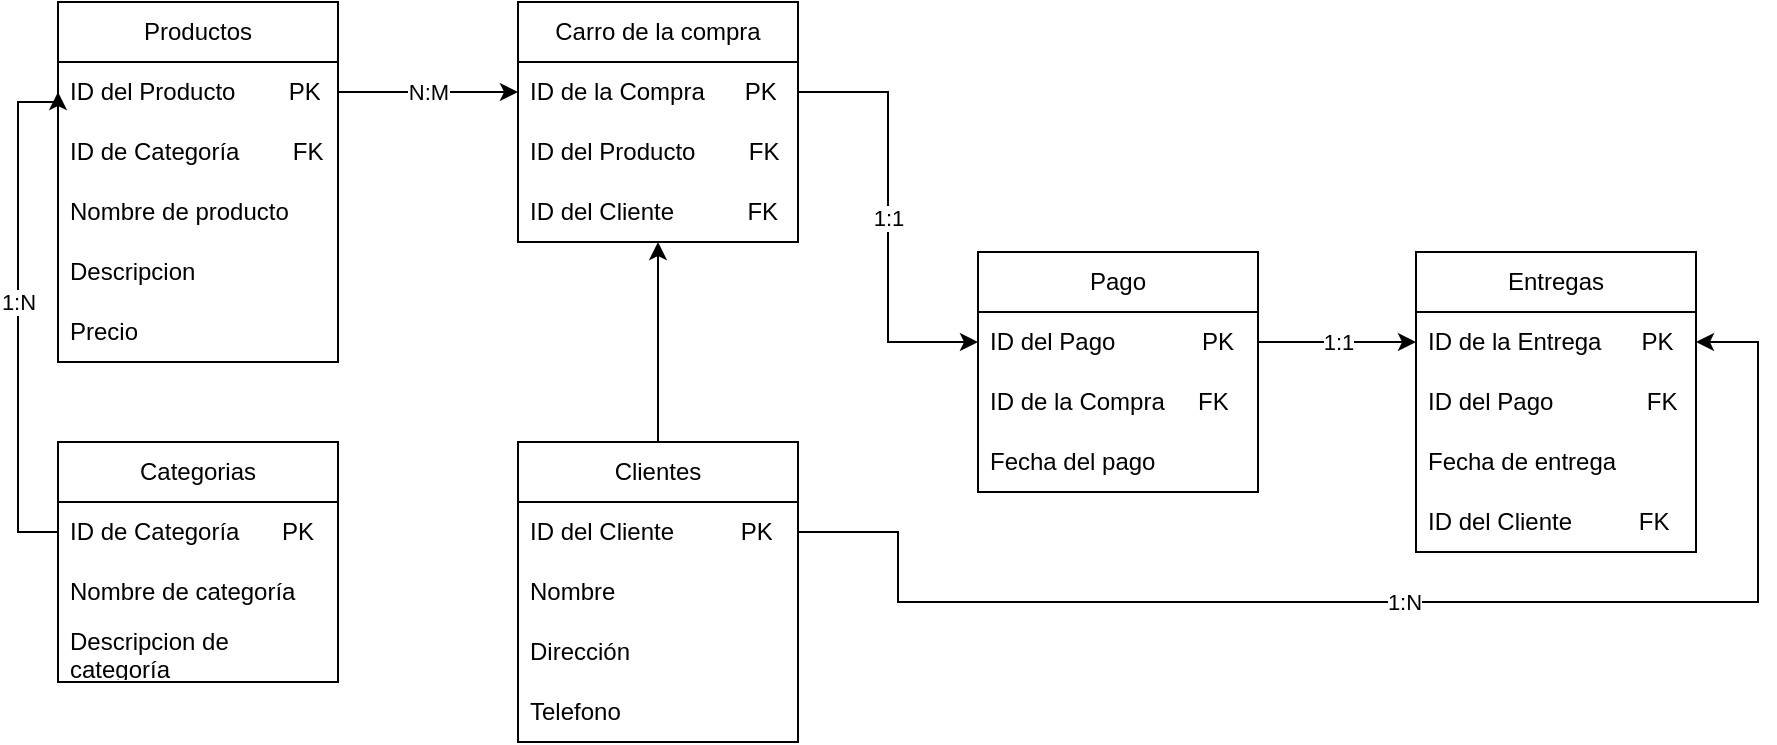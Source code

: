 <mxfile version="21.1.5" type="github">
  <diagram name="Página-1" id="9ZS-Jl-BbvdF4fHM1z0S">
    <mxGraphModel dx="1434" dy="782" grid="1" gridSize="10" guides="1" tooltips="1" connect="1" arrows="1" fold="1" page="1" pageScale="1" pageWidth="827" pageHeight="1169" math="0" shadow="0">
      <root>
        <mxCell id="0" />
        <mxCell id="1" parent="0" />
        <mxCell id="hvve4yksU9IOmXk8yyJ8-1" value="Categorias" style="swimlane;fontStyle=0;childLayout=stackLayout;horizontal=1;startSize=30;horizontalStack=0;resizeParent=1;resizeParentMax=0;resizeLast=0;collapsible=1;marginBottom=0;whiteSpace=wrap;html=1;" parent="1" vertex="1">
          <mxGeometry x="70" y="330" width="140" height="120" as="geometry" />
        </mxCell>
        <mxCell id="hvve4yksU9IOmXk8yyJ8-2" value="ID de Categoría" style="text;strokeColor=none;fillColor=none;align=left;verticalAlign=middle;spacingLeft=4;spacingRight=4;overflow=hidden;points=[[0,0.5],[1,0.5]];portConstraint=eastwest;rotatable=0;whiteSpace=wrap;html=1;" parent="hvve4yksU9IOmXk8yyJ8-1" vertex="1">
          <mxGeometry y="30" width="140" height="30" as="geometry" />
        </mxCell>
        <mxCell id="hvve4yksU9IOmXk8yyJ8-3" value="Nombre de categoría" style="text;strokeColor=none;fillColor=none;align=left;verticalAlign=middle;spacingLeft=4;spacingRight=4;overflow=hidden;points=[[0,0.5],[1,0.5]];portConstraint=eastwest;rotatable=0;whiteSpace=wrap;html=1;" parent="hvve4yksU9IOmXk8yyJ8-1" vertex="1">
          <mxGeometry y="60" width="140" height="30" as="geometry" />
        </mxCell>
        <mxCell id="hvve4yksU9IOmXk8yyJ8-4" value="Descripcion de categoría" style="text;strokeColor=none;fillColor=none;align=left;verticalAlign=middle;spacingLeft=4;spacingRight=4;overflow=hidden;points=[[0,0.5],[1,0.5]];portConstraint=eastwest;rotatable=0;whiteSpace=wrap;html=1;" parent="hvve4yksU9IOmXk8yyJ8-1" vertex="1">
          <mxGeometry y="90" width="140" height="30" as="geometry" />
        </mxCell>
        <mxCell id="hvve4yksU9IOmXk8yyJ8-5" value="Carro de la compra" style="swimlane;fontStyle=0;childLayout=stackLayout;horizontal=1;startSize=30;horizontalStack=0;resizeParent=1;resizeParentMax=0;resizeLast=0;collapsible=1;marginBottom=0;whiteSpace=wrap;html=1;" parent="1" vertex="1">
          <mxGeometry x="300" y="110" width="140" height="120" as="geometry" />
        </mxCell>
        <mxCell id="hvve4yksU9IOmXk8yyJ8-6" value="ID de la Compra&amp;nbsp;&amp;nbsp;&amp;nbsp;&amp;nbsp;&amp;nbsp; PK" style="text;strokeColor=none;fillColor=none;align=left;verticalAlign=middle;spacingLeft=4;spacingRight=4;overflow=hidden;points=[[0,0.5],[1,0.5]];portConstraint=eastwest;rotatable=0;whiteSpace=wrap;html=1;" parent="hvve4yksU9IOmXk8yyJ8-5" vertex="1">
          <mxGeometry y="30" width="140" height="30" as="geometry" />
        </mxCell>
        <mxCell id="hvve4yksU9IOmXk8yyJ8-56" value="ID del Producto&amp;nbsp;&amp;nbsp;&amp;nbsp;&amp;nbsp;&amp;nbsp;&amp;nbsp;&amp;nbsp; FK" style="text;strokeColor=none;fillColor=none;align=left;verticalAlign=middle;spacingLeft=4;spacingRight=4;overflow=hidden;points=[[0,0.5],[1,0.5]];portConstraint=eastwest;rotatable=0;whiteSpace=wrap;html=1;" parent="hvve4yksU9IOmXk8yyJ8-5" vertex="1">
          <mxGeometry y="60" width="140" height="30" as="geometry" />
        </mxCell>
        <mxCell id="hvve4yksU9IOmXk8yyJ8-7" value="ID del Cliente&amp;nbsp;&amp;nbsp;&amp;nbsp;&amp;nbsp;&amp;nbsp;&amp;nbsp;&amp;nbsp;&amp;nbsp;&amp;nbsp;&amp;nbsp; FK" style="text;strokeColor=none;fillColor=none;align=left;verticalAlign=middle;spacingLeft=4;spacingRight=4;overflow=hidden;points=[[0,0.5],[1,0.5]];portConstraint=eastwest;rotatable=0;whiteSpace=wrap;html=1;" parent="hvve4yksU9IOmXk8yyJ8-5" vertex="1">
          <mxGeometry y="90" width="140" height="30" as="geometry" />
        </mxCell>
        <mxCell id="hvve4yksU9IOmXk8yyJ8-9" value="Entregas" style="swimlane;fontStyle=0;childLayout=stackLayout;horizontal=1;startSize=30;horizontalStack=0;resizeParent=1;resizeParentMax=0;resizeLast=0;collapsible=1;marginBottom=0;whiteSpace=wrap;html=1;" parent="1" vertex="1">
          <mxGeometry x="749" y="235" width="140" height="150" as="geometry" />
        </mxCell>
        <mxCell id="hvve4yksU9IOmXk8yyJ8-10" value="ID de la Entrega&amp;nbsp;&amp;nbsp;&amp;nbsp;&amp;nbsp;&amp;nbsp; PK" style="text;strokeColor=none;fillColor=none;align=left;verticalAlign=middle;spacingLeft=4;spacingRight=4;overflow=hidden;points=[[0,0.5],[1,0.5]];portConstraint=eastwest;rotatable=0;whiteSpace=wrap;html=1;" parent="hvve4yksU9IOmXk8yyJ8-9" vertex="1">
          <mxGeometry y="30" width="140" height="30" as="geometry" />
        </mxCell>
        <mxCell id="hvve4yksU9IOmXk8yyJ8-45" value="ID del Pago&amp;nbsp;&amp;nbsp;&amp;nbsp;&amp;nbsp;&amp;nbsp;&amp;nbsp;&amp;nbsp;&amp;nbsp;&amp;nbsp;&amp;nbsp;&amp;nbsp;&amp;nbsp;&amp;nbsp; FK" style="text;strokeColor=none;fillColor=none;align=left;verticalAlign=middle;spacingLeft=4;spacingRight=4;overflow=hidden;points=[[0,0.5],[1,0.5]];portConstraint=eastwest;rotatable=0;whiteSpace=wrap;html=1;" parent="hvve4yksU9IOmXk8yyJ8-9" vertex="1">
          <mxGeometry y="60" width="140" height="30" as="geometry" />
        </mxCell>
        <mxCell id="hvve4yksU9IOmXk8yyJ8-12" value="Fecha de entrega" style="text;strokeColor=none;fillColor=none;align=left;verticalAlign=middle;spacingLeft=4;spacingRight=4;overflow=hidden;points=[[0,0.5],[1,0.5]];portConstraint=eastwest;rotatable=0;whiteSpace=wrap;html=1;" parent="hvve4yksU9IOmXk8yyJ8-9" vertex="1">
          <mxGeometry y="90" width="140" height="30" as="geometry" />
        </mxCell>
        <mxCell id="hvve4yksU9IOmXk8yyJ8-11" value="ID del Cliente&amp;nbsp;&amp;nbsp;&amp;nbsp;&amp;nbsp;&amp;nbsp;&amp;nbsp;&amp;nbsp;&amp;nbsp;&amp;nbsp; FK" style="text;strokeColor=none;fillColor=none;align=left;verticalAlign=middle;spacingLeft=4;spacingRight=4;overflow=hidden;points=[[0,0.5],[1,0.5]];portConstraint=eastwest;rotatable=0;whiteSpace=wrap;html=1;" parent="hvve4yksU9IOmXk8yyJ8-9" vertex="1">
          <mxGeometry y="120" width="140" height="30" as="geometry" />
        </mxCell>
        <mxCell id="hvve4yksU9IOmXk8yyJ8-29" style="edgeStyle=orthogonalEdgeStyle;rounded=0;orthogonalLoop=1;jettySize=auto;html=1;entryX=0.5;entryY=1;entryDx=0;entryDy=0;" parent="1" source="hvve4yksU9IOmXk8yyJ8-13" target="hvve4yksU9IOmXk8yyJ8-5" edge="1">
          <mxGeometry relative="1" as="geometry" />
        </mxCell>
        <mxCell id="hvve4yksU9IOmXk8yyJ8-13" value="Clientes" style="swimlane;fontStyle=0;childLayout=stackLayout;horizontal=1;startSize=30;horizontalStack=0;resizeParent=1;resizeParentMax=0;resizeLast=0;collapsible=1;marginBottom=0;whiteSpace=wrap;html=1;" parent="1" vertex="1">
          <mxGeometry x="300" y="330" width="140" height="150" as="geometry" />
        </mxCell>
        <mxCell id="hvve4yksU9IOmXk8yyJ8-14" value="ID del Cliente&amp;nbsp;&amp;nbsp;&amp;nbsp;&amp;nbsp;&amp;nbsp;&amp;nbsp;&amp;nbsp;&amp;nbsp;&amp;nbsp; PK" style="text;strokeColor=none;fillColor=none;align=left;verticalAlign=middle;spacingLeft=4;spacingRight=4;overflow=hidden;points=[[0,0.5],[1,0.5]];portConstraint=eastwest;rotatable=0;whiteSpace=wrap;html=1;" parent="hvve4yksU9IOmXk8yyJ8-13" vertex="1">
          <mxGeometry y="30" width="140" height="30" as="geometry" />
        </mxCell>
        <mxCell id="hvve4yksU9IOmXk8yyJ8-15" value="Nombre&lt;span style=&quot;white-space: pre;&quot;&gt; &lt;/span&gt;" style="text;strokeColor=none;fillColor=none;align=left;verticalAlign=middle;spacingLeft=4;spacingRight=4;overflow=hidden;points=[[0,0.5],[1,0.5]];portConstraint=eastwest;rotatable=0;whiteSpace=wrap;html=1;" parent="hvve4yksU9IOmXk8yyJ8-13" vertex="1">
          <mxGeometry y="60" width="140" height="30" as="geometry" />
        </mxCell>
        <mxCell id="hvve4yksU9IOmXk8yyJ8-25" value="Dirección" style="text;strokeColor=none;fillColor=none;align=left;verticalAlign=middle;spacingLeft=4;spacingRight=4;overflow=hidden;points=[[0,0.5],[1,0.5]];portConstraint=eastwest;rotatable=0;whiteSpace=wrap;html=1;" parent="hvve4yksU9IOmXk8yyJ8-13" vertex="1">
          <mxGeometry y="90" width="140" height="30" as="geometry" />
        </mxCell>
        <mxCell id="hvve4yksU9IOmXk8yyJ8-16" value="Telefono" style="text;strokeColor=none;fillColor=none;align=left;verticalAlign=middle;spacingLeft=4;spacingRight=4;overflow=hidden;points=[[0,0.5],[1,0.5]];portConstraint=eastwest;rotatable=0;whiteSpace=wrap;html=1;" parent="hvve4yksU9IOmXk8yyJ8-13" vertex="1">
          <mxGeometry y="120" width="140" height="30" as="geometry" />
        </mxCell>
        <mxCell id="hvve4yksU9IOmXk8yyJ8-17" value="Productos" style="swimlane;fontStyle=0;childLayout=stackLayout;horizontal=1;startSize=30;horizontalStack=0;resizeParent=1;resizeParentMax=0;resizeLast=0;collapsible=1;marginBottom=0;whiteSpace=wrap;html=1;" parent="1" vertex="1">
          <mxGeometry x="70" y="110" width="140" height="180" as="geometry" />
        </mxCell>
        <mxCell id="hvve4yksU9IOmXk8yyJ8-18" value="ID del Producto&amp;nbsp;&amp;nbsp;&amp;nbsp;&amp;nbsp;&amp;nbsp;&amp;nbsp;&amp;nbsp; PK" style="text;strokeColor=none;fillColor=none;align=left;verticalAlign=middle;spacingLeft=4;spacingRight=4;overflow=hidden;points=[[0,0.5],[1,0.5]];portConstraint=eastwest;rotatable=0;whiteSpace=wrap;html=1;" parent="hvve4yksU9IOmXk8yyJ8-17" vertex="1">
          <mxGeometry y="30" width="140" height="30" as="geometry" />
        </mxCell>
        <mxCell id="hvve4yksU9IOmXk8yyJ8-19" value="ID de Categoría&amp;nbsp;&amp;nbsp;&amp;nbsp;&amp;nbsp;&amp;nbsp;&amp;nbsp;&amp;nbsp; FK" style="text;strokeColor=none;fillColor=none;align=left;verticalAlign=middle;spacingLeft=4;spacingRight=4;overflow=hidden;points=[[0,0.5],[1,0.5]];portConstraint=eastwest;rotatable=0;whiteSpace=wrap;html=1;" parent="hvve4yksU9IOmXk8yyJ8-17" vertex="1">
          <mxGeometry y="60" width="140" height="30" as="geometry" />
        </mxCell>
        <mxCell id="hvve4yksU9IOmXk8yyJ8-20" value="Nombre de producto" style="text;strokeColor=none;fillColor=none;align=left;verticalAlign=middle;spacingLeft=4;spacingRight=4;overflow=hidden;points=[[0,0.5],[1,0.5]];portConstraint=eastwest;rotatable=0;whiteSpace=wrap;html=1;" parent="hvve4yksU9IOmXk8yyJ8-17" vertex="1">
          <mxGeometry y="90" width="140" height="30" as="geometry" />
        </mxCell>
        <mxCell id="hvve4yksU9IOmXk8yyJ8-37" value="Descripcion" style="text;strokeColor=none;fillColor=none;align=left;verticalAlign=middle;spacingLeft=4;spacingRight=4;overflow=hidden;points=[[0,0.5],[1,0.5]];portConstraint=eastwest;rotatable=0;whiteSpace=wrap;html=1;" parent="hvve4yksU9IOmXk8yyJ8-17" vertex="1">
          <mxGeometry y="120" width="140" height="30" as="geometry" />
        </mxCell>
        <mxCell id="hvve4yksU9IOmXk8yyJ8-40" value="Precio" style="text;strokeColor=none;fillColor=none;align=left;verticalAlign=middle;spacingLeft=4;spacingRight=4;overflow=hidden;points=[[0,0.5],[1,0.5]];portConstraint=eastwest;rotatable=0;whiteSpace=wrap;html=1;" parent="hvve4yksU9IOmXk8yyJ8-17" vertex="1">
          <mxGeometry y="150" width="140" height="30" as="geometry" />
        </mxCell>
        <mxCell id="hvve4yksU9IOmXk8yyJ8-33" value="1:1" style="edgeStyle=orthogonalEdgeStyle;rounded=0;orthogonalLoop=1;jettySize=auto;html=1;entryX=0;entryY=0.5;entryDx=0;entryDy=0;" parent="1" source="hvve4yksU9IOmXk8yyJ8-21" target="hvve4yksU9IOmXk8yyJ8-10" edge="1">
          <mxGeometry relative="1" as="geometry">
            <Array as="points">
              <mxPoint x="680" y="280" />
              <mxPoint x="680" y="280" />
            </Array>
          </mxGeometry>
        </mxCell>
        <mxCell id="hvve4yksU9IOmXk8yyJ8-21" value="Pago" style="swimlane;fontStyle=0;childLayout=stackLayout;horizontal=1;startSize=30;horizontalStack=0;resizeParent=1;resizeParentMax=0;resizeLast=0;collapsible=1;marginBottom=0;whiteSpace=wrap;html=1;" parent="1" vertex="1">
          <mxGeometry x="530" y="235" width="140" height="120" as="geometry" />
        </mxCell>
        <mxCell id="hvve4yksU9IOmXk8yyJ8-22" value="ID del Pago&amp;nbsp;&amp;nbsp;&amp;nbsp;&amp;nbsp;&amp;nbsp;&amp;nbsp;&amp;nbsp;&amp;nbsp;&amp;nbsp;&amp;nbsp;&amp;nbsp;&amp;nbsp; PK" style="text;strokeColor=none;fillColor=none;align=left;verticalAlign=middle;spacingLeft=4;spacingRight=4;overflow=hidden;points=[[0,0.5],[1,0.5]];portConstraint=eastwest;rotatable=0;whiteSpace=wrap;html=1;" parent="hvve4yksU9IOmXk8yyJ8-21" vertex="1">
          <mxGeometry y="30" width="140" height="30" as="geometry" />
        </mxCell>
        <mxCell id="hvve4yksU9IOmXk8yyJ8-23" value="ID de la Compra&amp;nbsp;&amp;nbsp;&amp;nbsp;&amp;nbsp; FK" style="text;strokeColor=none;fillColor=none;align=left;verticalAlign=middle;spacingLeft=4;spacingRight=4;overflow=hidden;points=[[0,0.5],[1,0.5]];portConstraint=eastwest;rotatable=0;whiteSpace=wrap;html=1;" parent="hvve4yksU9IOmXk8yyJ8-21" vertex="1">
          <mxGeometry y="60" width="140" height="30" as="geometry" />
        </mxCell>
        <mxCell id="hvve4yksU9IOmXk8yyJ8-24" value="Fecha del pago" style="text;strokeColor=none;fillColor=none;align=left;verticalAlign=middle;spacingLeft=4;spacingRight=4;overflow=hidden;points=[[0,0.5],[1,0.5]];portConstraint=eastwest;rotatable=0;whiteSpace=wrap;html=1;" parent="hvve4yksU9IOmXk8yyJ8-21" vertex="1">
          <mxGeometry y="90" width="140" height="30" as="geometry" />
        </mxCell>
        <mxCell id="hvve4yksU9IOmXk8yyJ8-41" value="1:N" style="edgeStyle=orthogonalEdgeStyle;rounded=0;orthogonalLoop=1;jettySize=auto;html=1;entryX=1;entryY=0.5;entryDx=0;entryDy=0;exitX=1;exitY=0.5;exitDx=0;exitDy=0;" parent="1" source="hvve4yksU9IOmXk8yyJ8-14" target="hvve4yksU9IOmXk8yyJ8-10" edge="1">
          <mxGeometry relative="1" as="geometry">
            <mxPoint x="870" y="410" as="targetPoint" />
            <Array as="points">
              <mxPoint x="490" y="375" />
              <mxPoint x="490" y="410" />
              <mxPoint x="920" y="410" />
              <mxPoint x="920" y="280" />
            </Array>
          </mxGeometry>
        </mxCell>
        <mxCell id="hvve4yksU9IOmXk8yyJ8-46" value="N:M" style="edgeStyle=orthogonalEdgeStyle;rounded=0;orthogonalLoop=1;jettySize=auto;html=1;entryX=0;entryY=0.5;entryDx=0;entryDy=0;" parent="1" source="hvve4yksU9IOmXk8yyJ8-18" target="hvve4yksU9IOmXk8yyJ8-6" edge="1">
          <mxGeometry relative="1" as="geometry" />
        </mxCell>
        <mxCell id="hvve4yksU9IOmXk8yyJ8-47" value="1:1" style="edgeStyle=orthogonalEdgeStyle;rounded=0;orthogonalLoop=1;jettySize=auto;html=1;entryX=0;entryY=0.5;entryDx=0;entryDy=0;" parent="1" source="hvve4yksU9IOmXk8yyJ8-6" target="hvve4yksU9IOmXk8yyJ8-22" edge="1">
          <mxGeometry relative="1" as="geometry" />
        </mxCell>
        <mxCell id="hvve4yksU9IOmXk8yyJ8-49" value="1:N" style="edgeStyle=orthogonalEdgeStyle;rounded=0;orthogonalLoop=1;jettySize=auto;html=1;entryX=0;entryY=0.5;entryDx=0;entryDy=0;spacing=3;" parent="1" source="hvve4yksU9IOmXk8yyJ8-2" target="hvve4yksU9IOmXk8yyJ8-18" edge="1">
          <mxGeometry x="0.038" relative="1" as="geometry">
            <Array as="points">
              <mxPoint x="50" y="375" />
              <mxPoint x="50" y="160" />
              <mxPoint x="70" y="160" />
            </Array>
            <mxPoint as="offset" />
          </mxGeometry>
        </mxCell>
        <mxCell id="hvve4yksU9IOmXk8yyJ8-52" value="PK" style="text;strokeColor=none;fillColor=none;align=center;verticalAlign=middle;rounded=0;whiteSpace=wrap;" parent="1" vertex="1">
          <mxGeometry x="160" y="360" width="60" height="30" as="geometry" />
        </mxCell>
      </root>
    </mxGraphModel>
  </diagram>
</mxfile>
